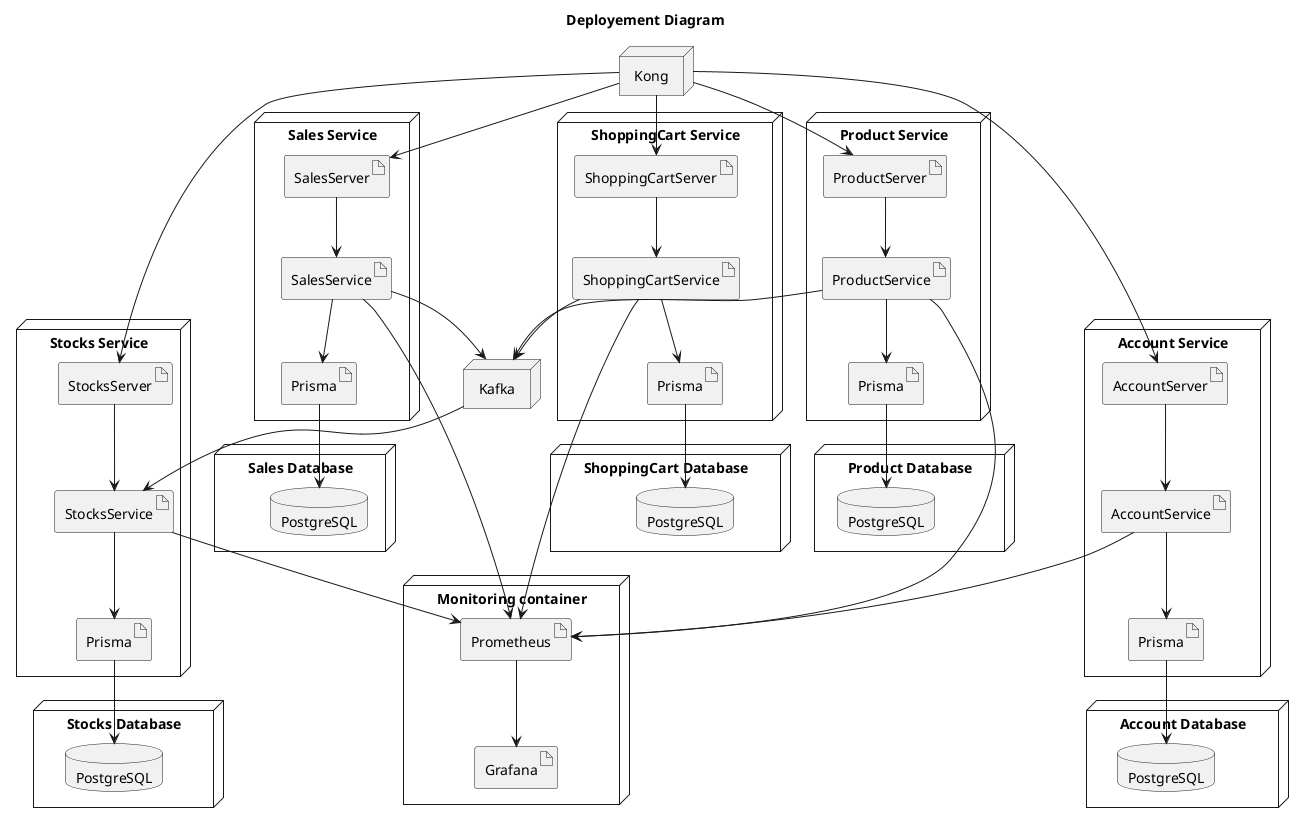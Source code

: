 @startuml deployement
title Deployement Diagram

node "Monitoring container" {
    artifact Prometheus
    artifact Grafana
}

node "Kong" {

}

node "Kafka" {

}

node "Product Database" {
    database "PostgreSQL" as ProductDB
}

node "Product Service"  {
    artifact ProductServer
    artifact ProductService
    artifact "Prisma" as ProductPrisma
}

    [Kong] --> [ProductServer]
    [ProductServer] --> [ProductService]
    [ProductService] --> [Prometheus]
    [ProductService] --> [ProductPrisma]
    [ProductPrisma] --> [ProductDB]

node "Sales Database" {
    database "PostgreSQL" as SalesDB
}

node "Sales Service"  {
    artifact SalesServer
    artifact SalesService
    artifact "Prisma" as SalesPrisma
}

    [Kong] --> [SalesServer]
    [SalesServer] --> [SalesService]
    [SalesService] --> [Prometheus]
    [SalesService] --> [SalesPrisma]
    [SalesPrisma] --> [SalesDB]

node "Stocks Database" {
    database "PostgreSQL" as StocksDB
}

node "Stocks Service"  {
    artifact StocksServer
    artifact StocksService
    artifact "Prisma" as StocksPrisma
}

    [Kong] --> [StocksServer]
    [StocksServer] --> [StocksService]
    [StocksService] --> [Prometheus]
    [StocksService] --> [StocksPrisma]
    [StocksPrisma] --> [StocksDB]

    [SalesService] --> [Kafka]
    [Kafka] --> [StocksService]


node "Account Database" {
    database "PostgreSQL" as AccountDB
}

node "Account Service"  {
    artifact AccountServer
    artifact AccountService
    artifact "Prisma" as AccountPrisma
}

    [Kong] --> [AccountServer]
    [AccountServer] --> [AccountService]
    [AccountService] --> [Prometheus]
    [AccountService] --> [AccountPrisma]
    [AccountPrisma] --> [AccountDB]

node "ShoppingCart Database" {
    database "PostgreSQL" as ShoppingCartDB
}

node "ShoppingCart Service"  {
    artifact ShoppingCartServer
    artifact ShoppingCartService
    artifact "Prisma" as ShoppingCartPrisma
}

    [Kong] --> [ShoppingCartServer]
    [ShoppingCartServer] --> [ShoppingCartService]
    [ShoppingCartService] --> [Prometheus]
    [ShoppingCartService] --> [ShoppingCartPrisma]
    [ShoppingCartPrisma] --> [ShoppingCartDB]

    [ShoppingCartService] --> [Kafka]

    [ProductService] --> [Kafka]


    [Prometheus] --> [Grafana]
@enduml